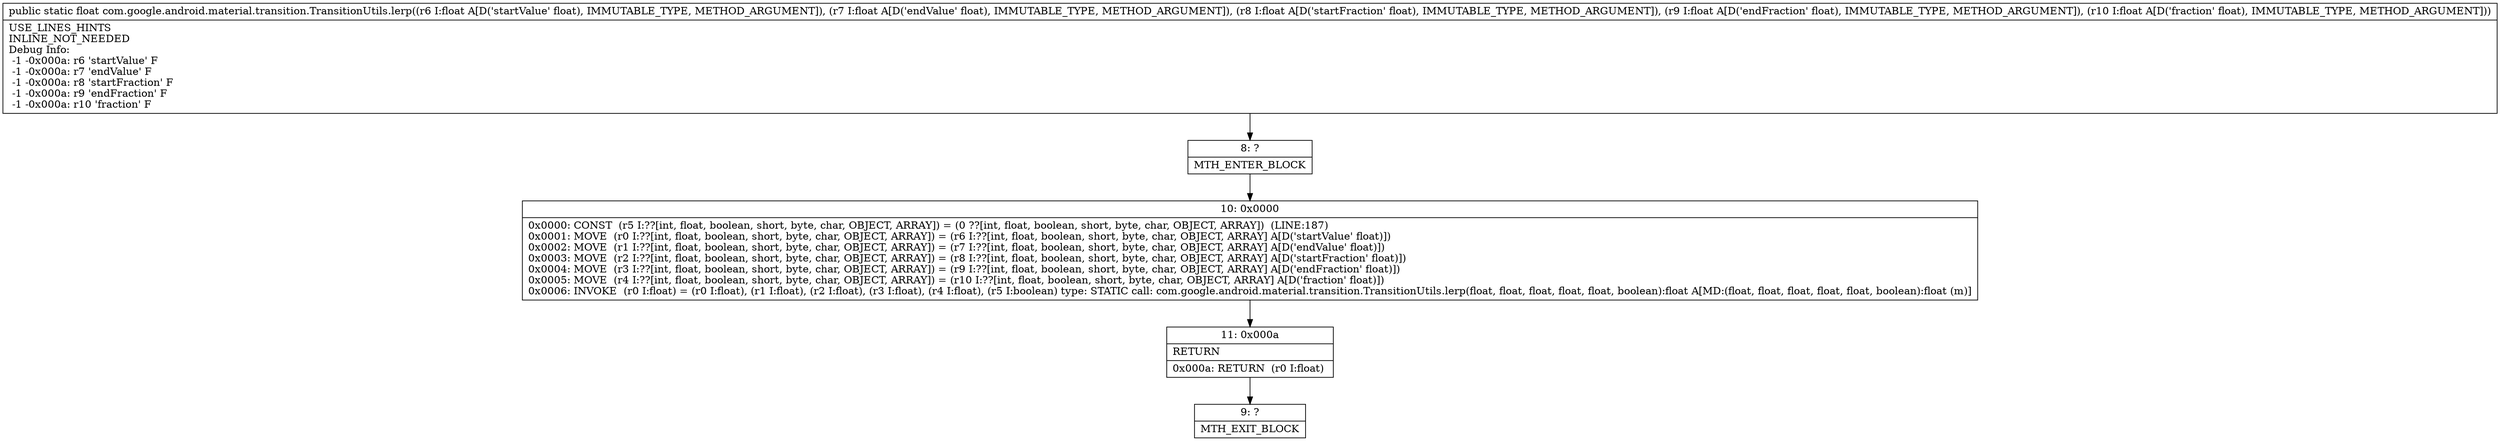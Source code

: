 digraph "CFG forcom.google.android.material.transition.TransitionUtils.lerp(FFFFF)F" {
Node_8 [shape=record,label="{8\:\ ?|MTH_ENTER_BLOCK\l}"];
Node_10 [shape=record,label="{10\:\ 0x0000|0x0000: CONST  (r5 I:??[int, float, boolean, short, byte, char, OBJECT, ARRAY]) = (0 ??[int, float, boolean, short, byte, char, OBJECT, ARRAY])  (LINE:187)\l0x0001: MOVE  (r0 I:??[int, float, boolean, short, byte, char, OBJECT, ARRAY]) = (r6 I:??[int, float, boolean, short, byte, char, OBJECT, ARRAY] A[D('startValue' float)]) \l0x0002: MOVE  (r1 I:??[int, float, boolean, short, byte, char, OBJECT, ARRAY]) = (r7 I:??[int, float, boolean, short, byte, char, OBJECT, ARRAY] A[D('endValue' float)]) \l0x0003: MOVE  (r2 I:??[int, float, boolean, short, byte, char, OBJECT, ARRAY]) = (r8 I:??[int, float, boolean, short, byte, char, OBJECT, ARRAY] A[D('startFraction' float)]) \l0x0004: MOVE  (r3 I:??[int, float, boolean, short, byte, char, OBJECT, ARRAY]) = (r9 I:??[int, float, boolean, short, byte, char, OBJECT, ARRAY] A[D('endFraction' float)]) \l0x0005: MOVE  (r4 I:??[int, float, boolean, short, byte, char, OBJECT, ARRAY]) = (r10 I:??[int, float, boolean, short, byte, char, OBJECT, ARRAY] A[D('fraction' float)]) \l0x0006: INVOKE  (r0 I:float) = (r0 I:float), (r1 I:float), (r2 I:float), (r3 I:float), (r4 I:float), (r5 I:boolean) type: STATIC call: com.google.android.material.transition.TransitionUtils.lerp(float, float, float, float, float, boolean):float A[MD:(float, float, float, float, float, boolean):float (m)]\l}"];
Node_11 [shape=record,label="{11\:\ 0x000a|RETURN\l|0x000a: RETURN  (r0 I:float) \l}"];
Node_9 [shape=record,label="{9\:\ ?|MTH_EXIT_BLOCK\l}"];
MethodNode[shape=record,label="{public static float com.google.android.material.transition.TransitionUtils.lerp((r6 I:float A[D('startValue' float), IMMUTABLE_TYPE, METHOD_ARGUMENT]), (r7 I:float A[D('endValue' float), IMMUTABLE_TYPE, METHOD_ARGUMENT]), (r8 I:float A[D('startFraction' float), IMMUTABLE_TYPE, METHOD_ARGUMENT]), (r9 I:float A[D('endFraction' float), IMMUTABLE_TYPE, METHOD_ARGUMENT]), (r10 I:float A[D('fraction' float), IMMUTABLE_TYPE, METHOD_ARGUMENT]))  | USE_LINES_HINTS\lINLINE_NOT_NEEDED\lDebug Info:\l  \-1 \-0x000a: r6 'startValue' F\l  \-1 \-0x000a: r7 'endValue' F\l  \-1 \-0x000a: r8 'startFraction' F\l  \-1 \-0x000a: r9 'endFraction' F\l  \-1 \-0x000a: r10 'fraction' F\l}"];
MethodNode -> Node_8;Node_8 -> Node_10;
Node_10 -> Node_11;
Node_11 -> Node_9;
}

